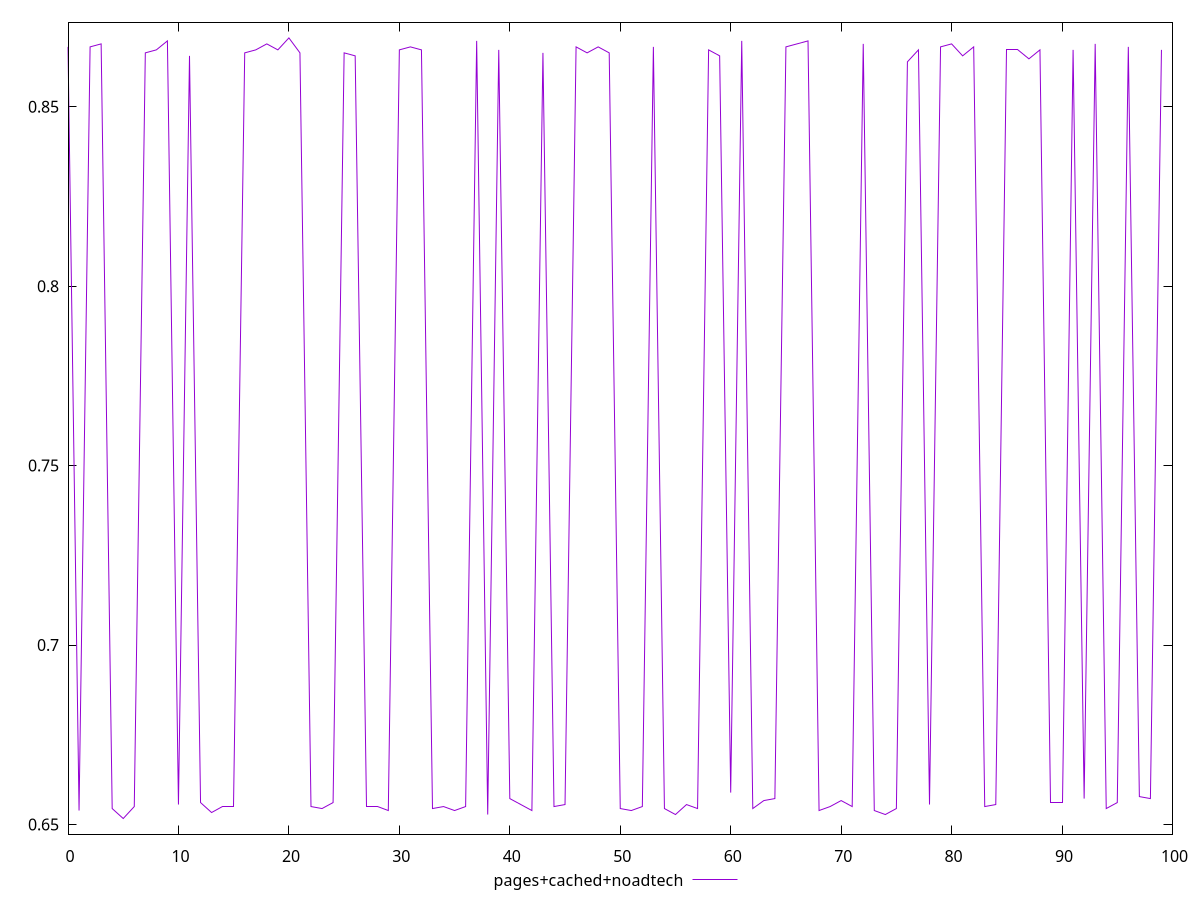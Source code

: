 $_pagesCachedNoadtech <<EOF
0.8666666666666667
0.6538888888888889
0.8666666666666667
0.8674999999999999
0.6544444444444444
0.6516666666666666
0.655
0.865
0.8658333333333333
0.8683333333333333
0.6555555555555556
0.8641666666666666
0.6561111111111111
0.6533333333333333
0.655
0.655
0.865
0.8658333333333333
0.8674999999999999
0.8658333333333333
0.8691666666666666
0.865
0.655
0.6544444444444444
0.6561111111111111
0.865
0.8641666666666666
0.655
0.655
0.6538888888888889
0.8658333333333333
0.8666666666666667
0.8658333333333333
0.6544444444444444
0.655
0.6538888888888889
0.655
0.8683333333333333
0.6527777777777778
0.8658333333333333
0.6572222222222223
0.6555555555555556
0.6538888888888889
0.865
0.655
0.6555555555555556
0.8666666666666667
0.865
0.8666666666666667
0.865
0.6544444444444444
0.6538888888888889
0.655
0.8666666666666667
0.6544444444444444
0.6527777777777778
0.6555555555555556
0.6544444444444444
0.8658333333333333
0.8641666666666666
0.6588888888888889
0.8683333333333333
0.6544444444444444
0.6566666666666666
0.6572222222222223
0.8666666666666667
0.8674999999999999
0.8683333333333333
0.6538888888888889
0.655
0.6566666666666666
0.655
0.8674999999999999
0.6538888888888889
0.6527777777777778
0.6544444444444444
0.8625
0.8658333333333333
0.6555555555555556
0.8666666666666667
0.8674999999999999
0.8641666666666666
0.8666666666666667
0.655
0.6555555555555556
0.8658333333333333
0.8658333333333333
0.8633333333333333
0.8658333333333333
0.6561111111111111
0.6561111111111111
0.8658333333333333
0.6572222222222223
0.8674999999999999
0.6544444444444444
0.6561111111111111
0.8666666666666667
0.6577777777777778
0.6572222222222223
0.8658333333333333
EOF
set key outside below
set terminal pngcairo
set output "report_00005_2020-11-02T22-26-11.212Z/render-blocking-resources/pages+cached+noadtech//score.png"
set yrange [0.6473166666666667:0.8735166666666666]
plot $_pagesCachedNoadtech title "pages+cached+noadtech" with line ,